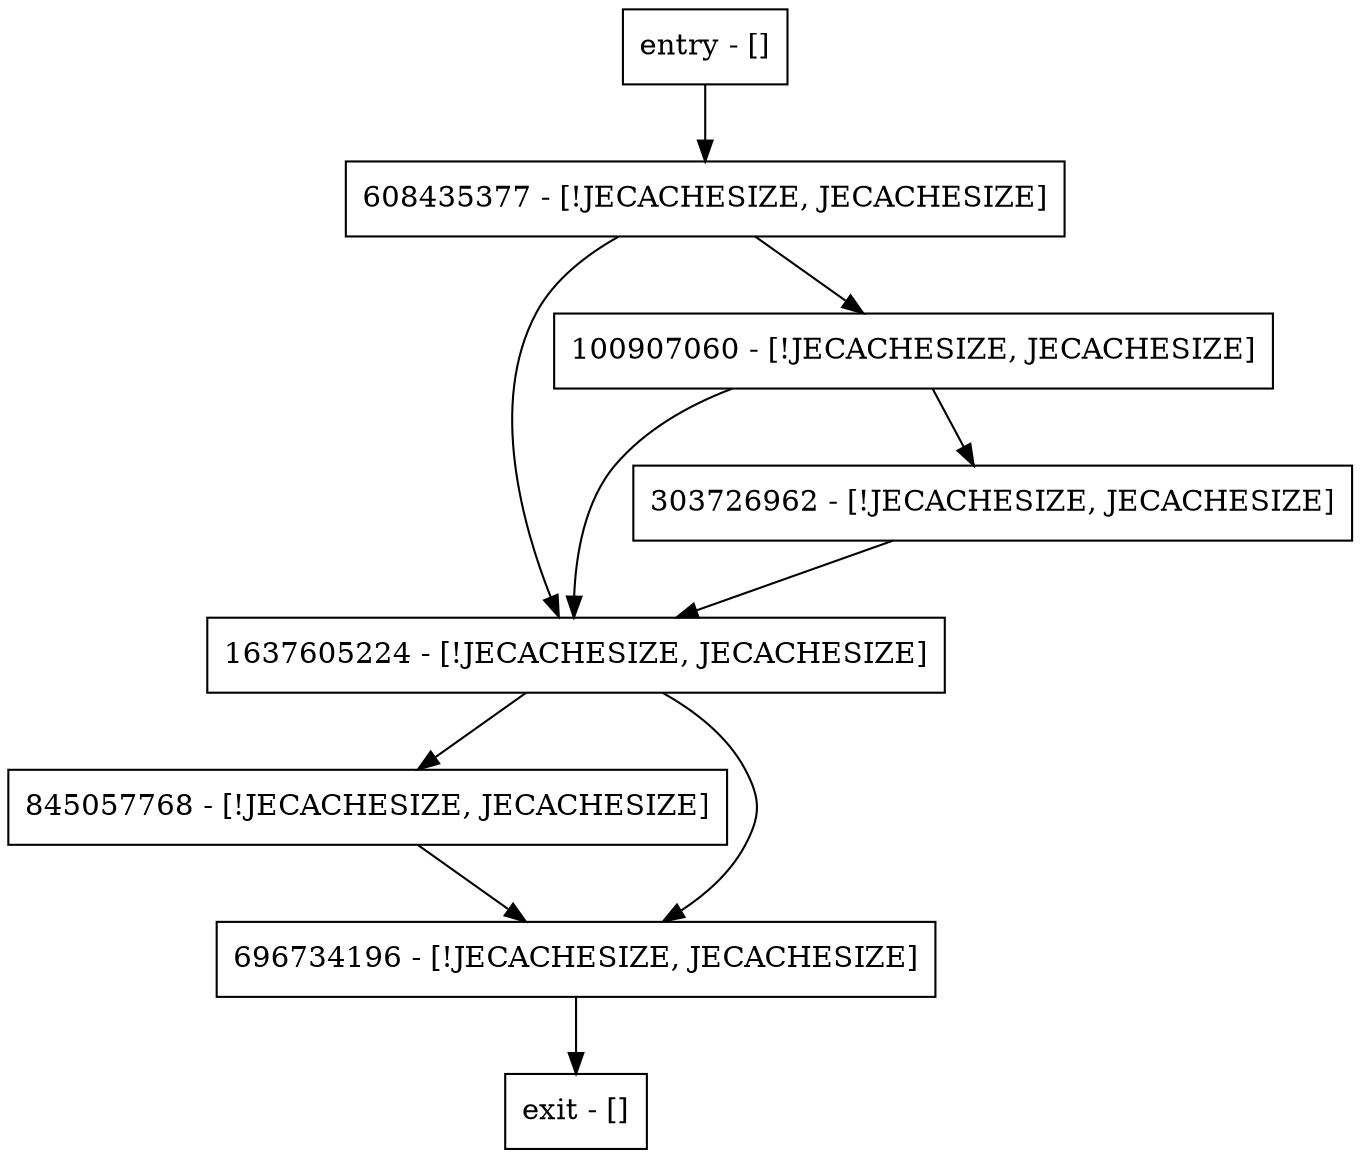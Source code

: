 digraph getEntryInMemorySize {
node [shape=record];
entry [label="entry - []"];
exit [label="exit - []"];
1637605224 [label="1637605224 - [!JECACHESIZE, JECACHESIZE]"];
608435377 [label="608435377 - [!JECACHESIZE, JECACHESIZE]"];
100907060 [label="100907060 - [!JECACHESIZE, JECACHESIZE]"];
303726962 [label="303726962 - [!JECACHESIZE, JECACHESIZE]"];
845057768 [label="845057768 - [!JECACHESIZE, JECACHESIZE]"];
696734196 [label="696734196 - [!JECACHESIZE, JECACHESIZE]"];
entry;
exit;
entry -> 608435377;
1637605224 -> 845057768;
1637605224 -> 696734196;
608435377 -> 1637605224;
608435377 -> 100907060;
100907060 -> 1637605224;
100907060 -> 303726962;
303726962 -> 1637605224;
845057768 -> 696734196;
696734196 -> exit;
}
